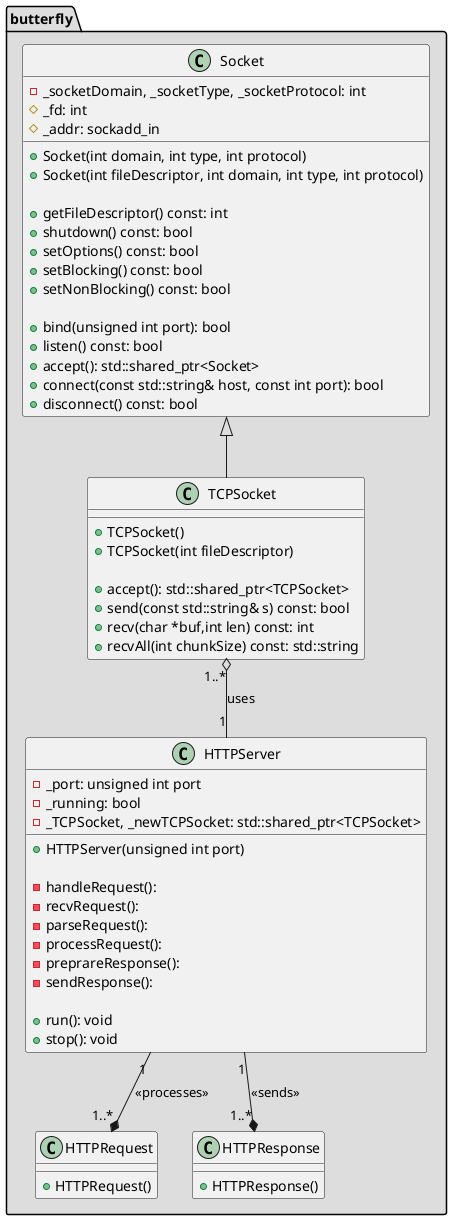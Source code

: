 @startuml
'https://plantuml.com/sequence-diagram
package butterfly #DDDDDD
{

class Socket
{
    - _socketDomain, _socketType, _socketProtocol: int
    #_fd: int
    #_addr: sockadd_in

    +Socket(int domain, int type, int protocol)
    +Socket(int fileDescriptor, int domain, int type, int protocol)

    +getFileDescriptor() const: int
    +shutdown() const: bool
    +setOptions() const: bool
    +setBlocking() const: bool
    +setNonBlocking() const: bool

    +bind(unsigned int port): bool
    +listen() const: bool
    +accept(): std::shared_ptr<Socket>
    +connect(const std::string& host, const int port): bool
    +disconnect() const: bool
}

class TCPSocket
{

    +TCPSocket()
    +TCPSocket(int fileDescriptor)

    +accept(): std::shared_ptr<TCPSocket>
    +send(const std::string& s) const: bool
    +recv(char *buf,int len) const: int
    +recvAll(int chunkSize) const: std::string
}

class HTTPServer
{
    - _port: unsigned int port
    -_running: bool
    - _TCPSocket, _newTCPSocket: std::shared_ptr<TCPSocket>
    +HTTPServer(unsigned int port)

    -handleRequest():
    -recvRequest():
    -parseRequest():
    -processRequest():
    -preprareResponse():
    -sendResponse():

    +run(): void
    +stop(): void
}

class HTTPRequest
{

    +HTTPRequest()
}

class HTTPResponse
{

    +HTTPResponse()
}

Socket            <|-- TCPSocket
TCPSocket "1..*"  o--  "1" HTTPServer : uses

HTTPServer "1"    --* "1..*" HTTPRequest: <<processes>>
HTTPServer "1"    --* "1..*" HTTPResponse: <<sends>>

}
@enduml